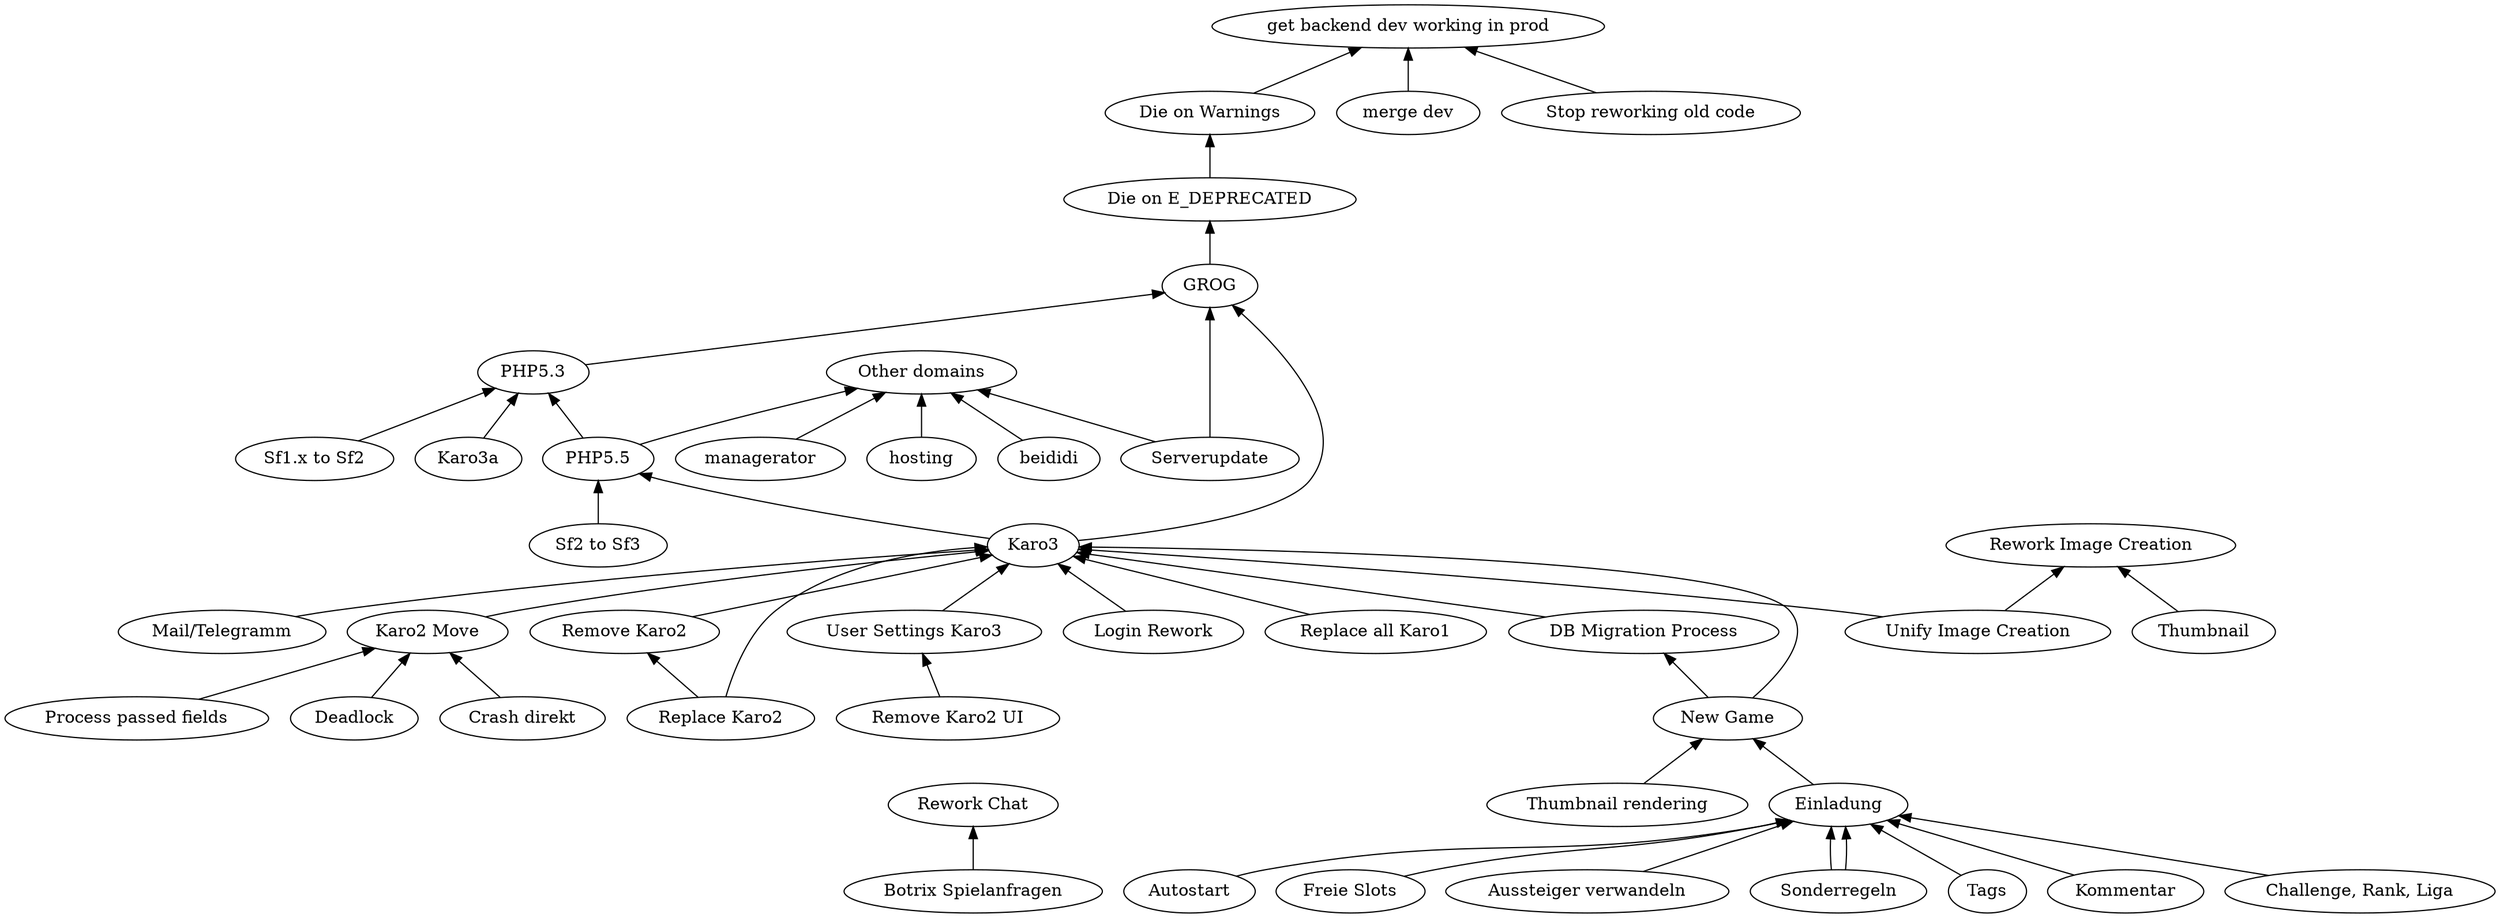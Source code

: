 digraph Karo {
rankdir="BT"

#bugs
"Botrix Spielanfragen" ->"Rework Chat"

"Thumbnail rendering" ->"New Game"
"Einladung" ->"New Game"
"Autostart" ->"Einladung"
"Freie Slots" ->"Einladung"
"Aussteiger verwandeln" ->"Einladung"
"Sonderregeln" ->"Einladung"
"Tags" ->"Einladung"
"Kommentar" ->"Einladung"
"Sonderregeln" ->"Einladung"
"Challenge, Rank, Liga" ->"Einladung"

"GROG"->"Die on E_DEPRECATED"
"Die on E_DEPRECATED"->"Die on Warnings"
"Die on Warnings"->"get backend dev working in prod"
"merge dev"->"get backend dev working in prod"
"Stop reworking old code"->"get backend dev working in prod"


"Mail/Telegramm" ->"Karo3"

"Karo3"->"GROG"
"Karo3"->"PHP5.5"
"PHP5.5" ->"PHP5.3"
"PHP5.3"->"GROG"
"Serverupdate"->"GROG"
"Serverupdate" ->"Other domains"
"PHP5.5" -> "Other domains"
"beididi" -> "Other domains"
"managerator" -> "Other domains"
"hosting" -> "Other domains"

"Deadlock"->"Karo2 Move"
"Crash direkt"->"Karo2 Move"
"Process passed fields" ->"Karo2 Move"
"Karo2 Move" ->"Karo3"

"Thumbnail"->"Rework Image Creation"
"Unify Image Creation" ->"Rework Image Creation"
"Unify Image Creation" ->"Karo3"
"Karo3a"->"PHP5.3"
"Sf2 to Sf3" ->"PHP5.5"
"Sf1.x to Sf2"->"PHP5.3"

"Replace Karo2" ->"Karo3"
"Replace Karo2" ->"Remove Karo2"
"Remove Karo2" ->"Karo3"
"User Settings Karo3"->"Karo3"
"Remove Karo2 UI"->"User Settings Karo3"

"Login Rework"->"Karo3"
"Replace all Karo1" ->"Karo3"


"New Game" -> "DB Migration Process" 
"DB Migration Process" ->"Karo3"
"New Game" -> "Karo3"
}